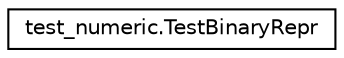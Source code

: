 digraph "Graphical Class Hierarchy"
{
 // LATEX_PDF_SIZE
  edge [fontname="Helvetica",fontsize="10",labelfontname="Helvetica",labelfontsize="10"];
  node [fontname="Helvetica",fontsize="10",shape=record];
  rankdir="LR";
  Node0 [label="test_numeric.TestBinaryRepr",height=0.2,width=0.4,color="black", fillcolor="white", style="filled",URL="$classtest__numeric_1_1TestBinaryRepr.html",tooltip=" "];
}
